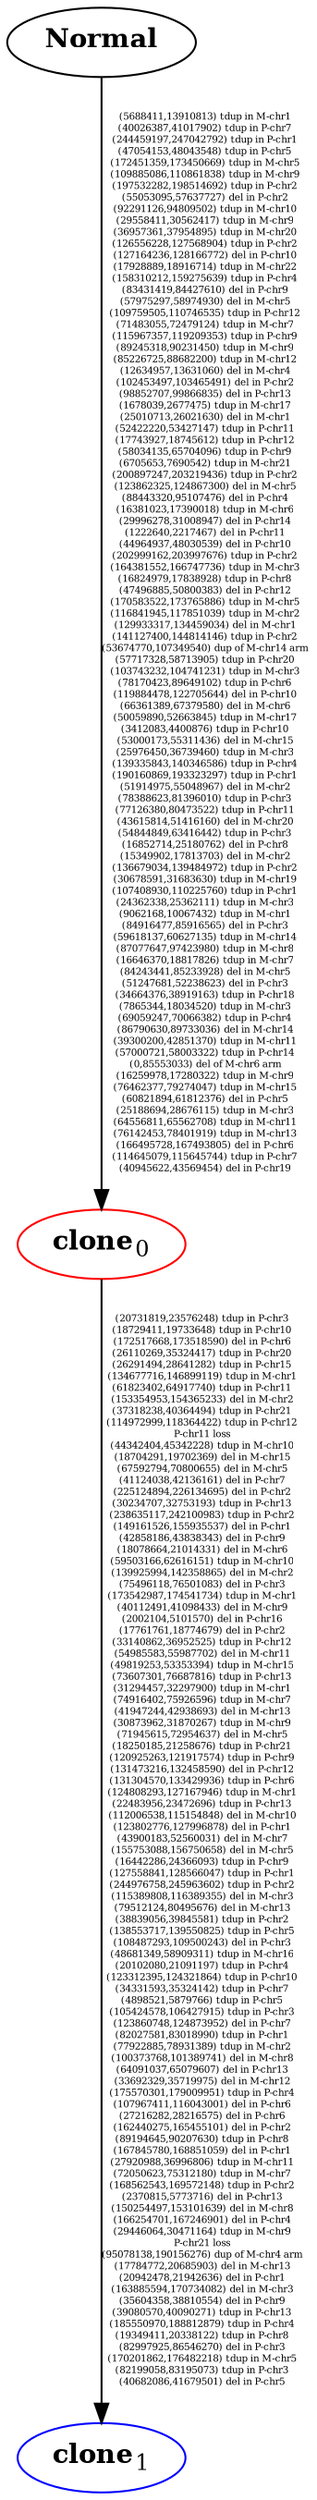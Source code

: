 digraph EvolutionaryCloneTree {
splines=true;
sep="+25,25";
overlap=scalexy;
nodesep=0.6;
	subgraph T {
		N[label=<<B>Normal</B>>,color=black]
		0[label=<<B>clone</B><SUB>0</SUB>>,color=red]
		1[label=<<B>clone</B><SUB>1</SUB>>,color=blue]
	{rank = same; 1}
	}
	N -> 0 [label="(5688411,13910813) tdup in M-chr1
(40026387,41017902) tdup in P-chr7
(244459197,247042792) tdup in P-chr1
(47054153,48043548) tdup in P-chr5
(172451359,173450669) tdup in M-chr5
(109885086,110861838) tdup in M-chr9
(197532282,198514692) tdup in P-chr2
(55053095,57637727) del in P-chr2
(92291126,94809502) tdup in M-chr10
(29558411,30562417) tdup in M-chr9
(36957361,37954895) tdup in M-chr20
(126556228,127568904) tdup in P-chr2
(127164236,128166772) del in P-chr10
(17928889,18916714) tdup in M-chr22
(158310212,159275639) tdup in P-chr4
(83431419,84427610) del in P-chr9
(57975297,58974930) del in M-chr5
(109759505,110746535) tdup in P-chr12
(71483055,72479124) tdup in M-chr7
(115967357,119209353) tdup in P-chr9
(89245318,90231450) tdup in M-chr9
(85226725,88682200) tdup in M-chr12
(12634957,13631060) del in M-chr4
(102453497,103465491) del in P-chr2
(98852707,99866835) del in P-chr13
(1678039,2677475) tdup in M-chr17
(25010713,26021630) del in M-chr1
(52422220,53427147) tdup in P-chr11
(17743927,18745612) tdup in P-chr12
(58034135,65704096) tdup in P-chr9
(6705653,7690542) tdup in M-chr21
(200897247,203219436) tdup in P-chr2
(123862325,124867300) del in M-chr5
(88443320,95107476) del in P-chr4
(16381023,17390018) tdup in M-chr6
(29996278,31008947) del in P-chr14
(1222640,2217467) del in P-chr11
(44964937,48030539) del in P-chr10
(202999162,203997676) tdup in P-chr2
(164381552,166747736) tdup in M-chr3
(16824979,17838928) tdup in P-chr8
(47496885,50800383) del in P-chr12
(170583522,173765886) tdup in M-chr5
(116841945,117851039) tdup in M-chr2
(129933317,134459034) del in M-chr1
(141127400,144814146) tdup in P-chr2
(53674770,107349540) dup of M-chr14 arm
(57717328,58713905) tdup in P-chr20
(103743232,104741231) tdup in M-chr3
(78170423,89649102) tdup in P-chr6
(119884478,122705644) del in P-chr10
(66361389,67379580) del in M-chr6
(50059890,52663845) tdup in M-chr17
(3412083,4400876) tdup in P-chr10
(53000173,55311436) del in M-chr15
(25976450,36739460) tdup in M-chr3
(139335843,140346586) tdup in P-chr4
(190160869,193323297) tdup in P-chr1
(51914975,55048967) del in M-chr2
(78388623,81396010) tdup in P-chr3
(77126380,80473522) tdup in P-chr11
(43615814,51416160) del in M-chr20
(54844849,63416442) tdup in P-chr3
(16852714,25180762) del in P-chr8
(15349902,17813703) del in M-chr2
(136679034,139484972) tdup in P-chr2
(30678591,31683630) tdup in M-chr19
(107408930,110225760) tdup in P-chr1
(24362338,25362111) tdup in M-chr3
(9062168,10067432) tdup in M-chr1
(84916477,85916565) del in P-chr3
(59618137,60627135) tdup in M-chr14
(87077647,97423980) tdup in M-chr8
(16646370,18817826) tdup in M-chr7
(84243441,85233928) del in M-chr5
(51247681,52238623) del in P-chr3
(34664376,38919163) tdup in P-chr18
(7865344,18034520) tdup in M-chr3
(69059247,70066382) tdup in P-chr4
(86790630,89733036) del in M-chr14
(39300200,42851370) tdup in M-chr11
(57000721,58003322) tdup in P-chr14
(0,85553033) del of M-chr6 arm
(16259978,17280322) tdup in M-chr9
(76462377,79274047) tdup in M-chr15
(60821894,61812376) del in P-chr5
(25188694,28676115) tdup in M-chr3
(64556811,65562708) tdup in M-chr11
(76142453,78401919) tdup in M-chr13
(166495728,167493805) del in P-chr6
(114645079,115645744) tdup in P-chr7
(40945622,43569454) del in P-chr19", fontsize=5, fixedsize=true]
	0 -> 1 [label="(20731819,23576248) tdup in P-chr3
(18729411,19733648) tdup in P-chr10
(172517668,173518590) del in P-chr6
(26110269,35324417) tdup in P-chr20
(26291494,28641282) tdup in P-chr15
(134677716,146899119) tdup in M-chr1
(61823402,64917740) tdup in P-chr11
(153354953,154365233) del in M-chr2
(37318238,40364494) tdup in P-chr21
(114972999,118364422) tdup in P-chr12
P-chr11 loss
(44342404,45342228) tdup in M-chr10
(18704291,19702369) del in M-chr15
(67592794,70800655) del in M-chr5
(41124038,42136161) del in P-chr7
(225124894,226134695) del in P-chr2
(30234707,32753193) tdup in P-chr13
(238635117,242100983) tdup in P-chr2
(149161526,155935537) del in P-chr1
(42858186,43838343) del in P-chr9
(18078664,21014331) del in M-chr6
(59503166,62616151) tdup in M-chr10
(139925994,142358865) del in M-chr2
(75496118,76501083) del in P-chr3
(173542987,174541734) tdup in M-chr1
(40112491,41098433) del in M-chr9
(2002104,5101570) del in P-chr16
(17761761,18774679) del in P-chr2
(33140862,36952525) tdup in P-chr12
(54985583,55987702) del in M-chr11
(49819253,53353394) tdup in M-chr15
(73607301,76687816) tdup in P-chr13
(31294457,32297900) tdup in M-chr1
(74916402,75926596) tdup in M-chr7
(41947244,42938693) del in M-chr13
(30873962,31870267) tdup in M-chr9
(71945615,72954637) del in M-chr5
(18250185,21258676) tdup in P-chr21
(120925263,121917574) tdup in P-chr9
(131473216,132458590) del in P-chr12
(131304570,133429936) tdup in P-chr6
(124808293,127167946) tdup in M-chr1
(22483956,23472696) tdup in P-chr13
(112006538,115154848) del in M-chr10
(123802776,127996878) del in P-chr1
(43900183,52560031) del in M-chr7
(155753088,156750658) del in M-chr5
(16442286,24366093) tdup in P-chr9
(127558841,128566047) tdup in P-chr1
(244976758,245963602) tdup in P-chr2
(115389808,116389355) del in M-chr3
(79512124,80495676) del in M-chr13
(38839056,39845581) tdup in P-chr2
(138553717,139550825) tdup in P-chr5
(108487293,109500243) del in P-chr3
(48681349,58909311) tdup in M-chr16
(20102080,21091197) tdup in P-chr4
(123312395,124321864) tdup in P-chr10
(34331593,35324142) tdup in P-chr7
(4898521,5879766) tdup in P-chr5
(105424578,106427915) tdup in P-chr3
(123860748,124873952) del in P-chr7
(82027581,83018990) tdup in P-chr1
(77922885,78931389) tdup in M-chr2
(100373768,101389741) del in M-chr8
(64091037,65079607) del in P-chr13
(33692329,35719975) del in M-chr12
(175570301,179009951) tdup in P-chr4
(107967411,116043001) del in P-chr6
(27216282,28216575) del in P-chr6
(162440275,165455101) del in P-chr2
(89194645,90207630) tdup in P-chr8
(167845780,168851059) del in P-chr1
(27920988,36996806) tdup in M-chr11
(72050623,75312180) tdup in M-chr7
(168562543,169572148) tdup in P-chr2
(2370815,5773716) del in P-chr13
(150254497,153101639) del in M-chr8
(166254701,167246901) del in P-chr4
(29446064,30471164) tdup in M-chr9
P-chr21 loss
(95078138,190156276) dup of M-chr4 arm
(17784772,20685903) del in M-chr13
(20942478,21942636) del in P-chr1
(163885594,170734082) del in M-chr3
(35604358,38810554) del in P-chr9
(39080570,40090271) tdup in P-chr13
(185550970,188812879) tdup in P-chr4
(19349411,20338122) tdup in P-chr8
(82997925,86546270) del in P-chr3
(170201862,176482218) tdup in M-chr5
(82199058,83195073) tdup in P-chr3
(40682086,41679501) del in P-chr5", fontsize=5, fixedsize=true]
}

